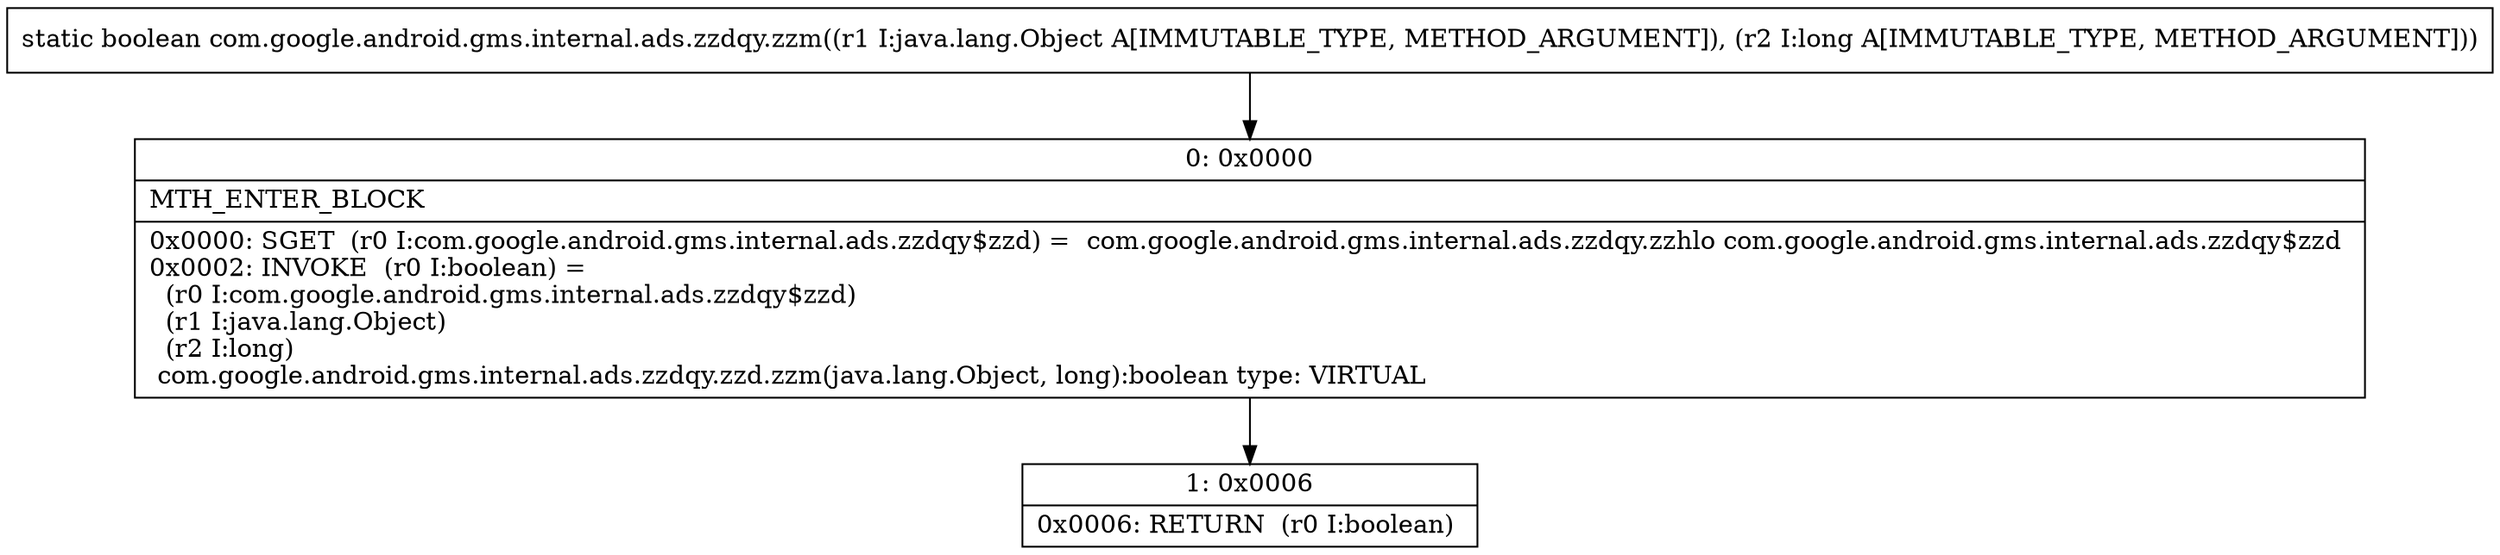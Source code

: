 digraph "CFG forcom.google.android.gms.internal.ads.zzdqy.zzm(Ljava\/lang\/Object;J)Z" {
Node_0 [shape=record,label="{0\:\ 0x0000|MTH_ENTER_BLOCK\l|0x0000: SGET  (r0 I:com.google.android.gms.internal.ads.zzdqy$zzd) =  com.google.android.gms.internal.ads.zzdqy.zzhlo com.google.android.gms.internal.ads.zzdqy$zzd \l0x0002: INVOKE  (r0 I:boolean) = \l  (r0 I:com.google.android.gms.internal.ads.zzdqy$zzd)\l  (r1 I:java.lang.Object)\l  (r2 I:long)\l com.google.android.gms.internal.ads.zzdqy.zzd.zzm(java.lang.Object, long):boolean type: VIRTUAL \l}"];
Node_1 [shape=record,label="{1\:\ 0x0006|0x0006: RETURN  (r0 I:boolean) \l}"];
MethodNode[shape=record,label="{static boolean com.google.android.gms.internal.ads.zzdqy.zzm((r1 I:java.lang.Object A[IMMUTABLE_TYPE, METHOD_ARGUMENT]), (r2 I:long A[IMMUTABLE_TYPE, METHOD_ARGUMENT])) }"];
MethodNode -> Node_0;
Node_0 -> Node_1;
}

